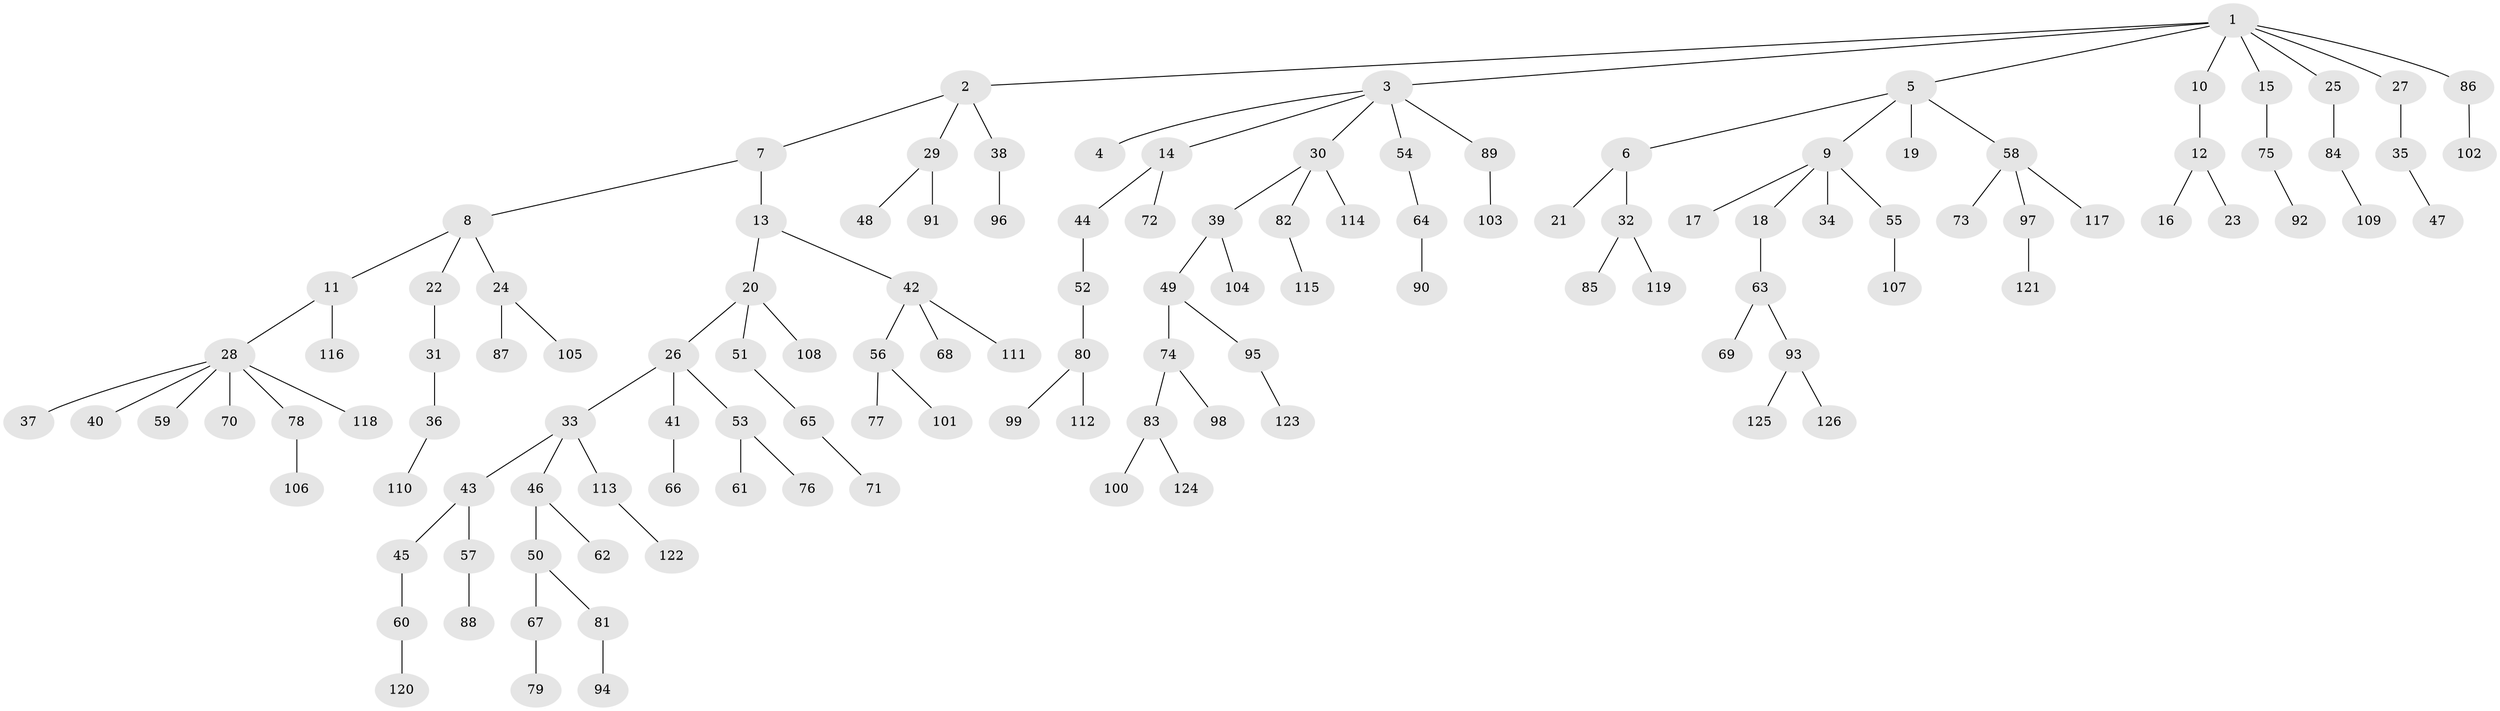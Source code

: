 // coarse degree distribution, {10: 0.011494252873563218, 6: 0.022988505747126436, 1: 0.5862068965517241, 7: 0.011494252873563218, 4: 0.05747126436781609, 5: 0.05747126436781609, 2: 0.21839080459770116, 3: 0.034482758620689655}
// Generated by graph-tools (version 1.1) at 2025/42/03/06/25 10:42:03]
// undirected, 126 vertices, 125 edges
graph export_dot {
graph [start="1"]
  node [color=gray90,style=filled];
  1;
  2;
  3;
  4;
  5;
  6;
  7;
  8;
  9;
  10;
  11;
  12;
  13;
  14;
  15;
  16;
  17;
  18;
  19;
  20;
  21;
  22;
  23;
  24;
  25;
  26;
  27;
  28;
  29;
  30;
  31;
  32;
  33;
  34;
  35;
  36;
  37;
  38;
  39;
  40;
  41;
  42;
  43;
  44;
  45;
  46;
  47;
  48;
  49;
  50;
  51;
  52;
  53;
  54;
  55;
  56;
  57;
  58;
  59;
  60;
  61;
  62;
  63;
  64;
  65;
  66;
  67;
  68;
  69;
  70;
  71;
  72;
  73;
  74;
  75;
  76;
  77;
  78;
  79;
  80;
  81;
  82;
  83;
  84;
  85;
  86;
  87;
  88;
  89;
  90;
  91;
  92;
  93;
  94;
  95;
  96;
  97;
  98;
  99;
  100;
  101;
  102;
  103;
  104;
  105;
  106;
  107;
  108;
  109;
  110;
  111;
  112;
  113;
  114;
  115;
  116;
  117;
  118;
  119;
  120;
  121;
  122;
  123;
  124;
  125;
  126;
  1 -- 2;
  1 -- 3;
  1 -- 5;
  1 -- 10;
  1 -- 15;
  1 -- 25;
  1 -- 27;
  1 -- 86;
  2 -- 7;
  2 -- 29;
  2 -- 38;
  3 -- 4;
  3 -- 14;
  3 -- 30;
  3 -- 54;
  3 -- 89;
  5 -- 6;
  5 -- 9;
  5 -- 19;
  5 -- 58;
  6 -- 21;
  6 -- 32;
  7 -- 8;
  7 -- 13;
  8 -- 11;
  8 -- 22;
  8 -- 24;
  9 -- 17;
  9 -- 18;
  9 -- 34;
  9 -- 55;
  10 -- 12;
  11 -- 28;
  11 -- 116;
  12 -- 16;
  12 -- 23;
  13 -- 20;
  13 -- 42;
  14 -- 44;
  14 -- 72;
  15 -- 75;
  18 -- 63;
  20 -- 26;
  20 -- 51;
  20 -- 108;
  22 -- 31;
  24 -- 87;
  24 -- 105;
  25 -- 84;
  26 -- 33;
  26 -- 41;
  26 -- 53;
  27 -- 35;
  28 -- 37;
  28 -- 40;
  28 -- 59;
  28 -- 70;
  28 -- 78;
  28 -- 118;
  29 -- 48;
  29 -- 91;
  30 -- 39;
  30 -- 82;
  30 -- 114;
  31 -- 36;
  32 -- 85;
  32 -- 119;
  33 -- 43;
  33 -- 46;
  33 -- 113;
  35 -- 47;
  36 -- 110;
  38 -- 96;
  39 -- 49;
  39 -- 104;
  41 -- 66;
  42 -- 56;
  42 -- 68;
  42 -- 111;
  43 -- 45;
  43 -- 57;
  44 -- 52;
  45 -- 60;
  46 -- 50;
  46 -- 62;
  49 -- 74;
  49 -- 95;
  50 -- 67;
  50 -- 81;
  51 -- 65;
  52 -- 80;
  53 -- 61;
  53 -- 76;
  54 -- 64;
  55 -- 107;
  56 -- 77;
  56 -- 101;
  57 -- 88;
  58 -- 73;
  58 -- 97;
  58 -- 117;
  60 -- 120;
  63 -- 69;
  63 -- 93;
  64 -- 90;
  65 -- 71;
  67 -- 79;
  74 -- 83;
  74 -- 98;
  75 -- 92;
  78 -- 106;
  80 -- 99;
  80 -- 112;
  81 -- 94;
  82 -- 115;
  83 -- 100;
  83 -- 124;
  84 -- 109;
  86 -- 102;
  89 -- 103;
  93 -- 125;
  93 -- 126;
  95 -- 123;
  97 -- 121;
  113 -- 122;
}
